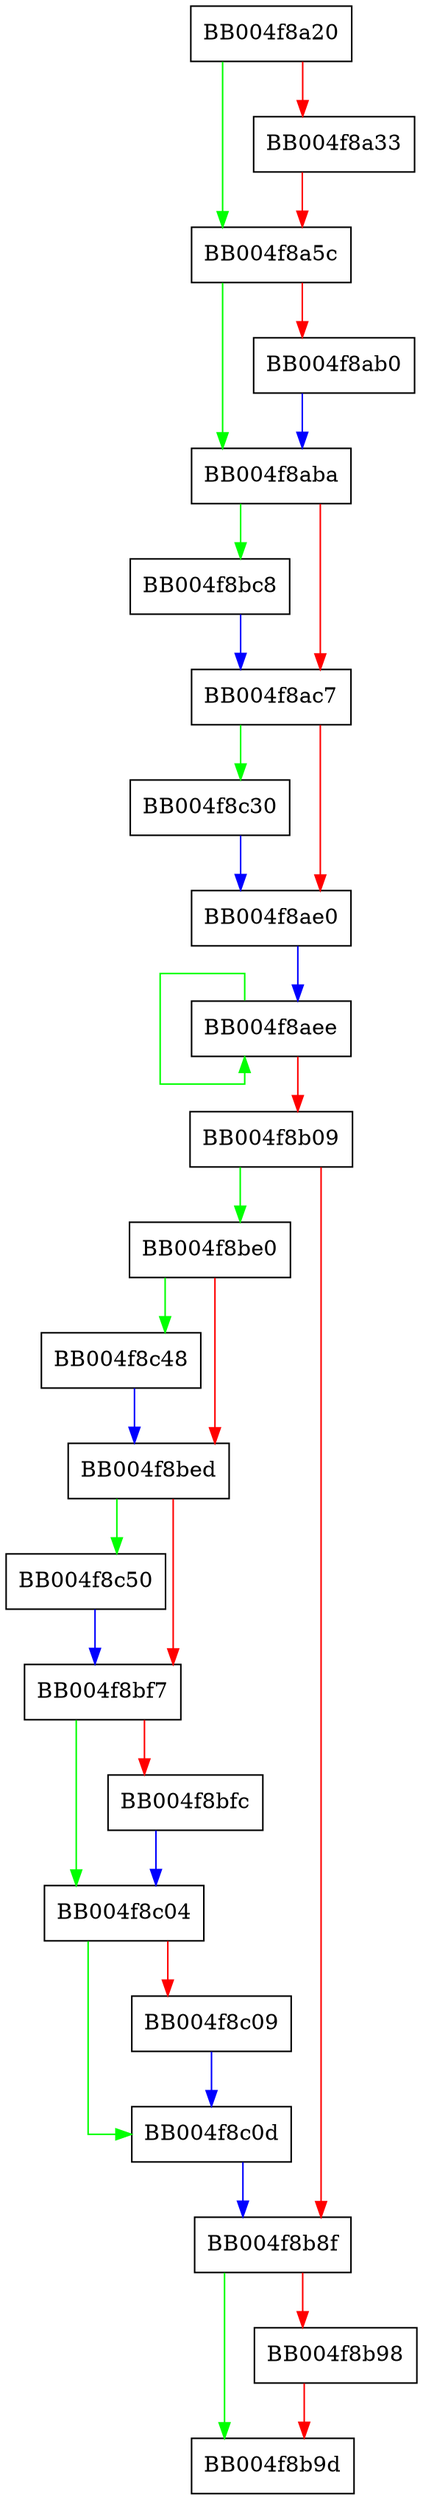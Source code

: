 digraph ch_cleanup {
  node [shape="box"];
  graph [splines=ortho];
  BB004f8a20 -> BB004f8a5c [color="green"];
  BB004f8a20 -> BB004f8a33 [color="red"];
  BB004f8a33 -> BB004f8a5c [color="red"];
  BB004f8a5c -> BB004f8aba [color="green"];
  BB004f8a5c -> BB004f8ab0 [color="red"];
  BB004f8ab0 -> BB004f8aba [color="blue"];
  BB004f8aba -> BB004f8bc8 [color="green"];
  BB004f8aba -> BB004f8ac7 [color="red"];
  BB004f8ac7 -> BB004f8c30 [color="green"];
  BB004f8ac7 -> BB004f8ae0 [color="red"];
  BB004f8ae0 -> BB004f8aee [color="blue"];
  BB004f8aee -> BB004f8aee [color="green"];
  BB004f8aee -> BB004f8b09 [color="red"];
  BB004f8b09 -> BB004f8be0 [color="green"];
  BB004f8b09 -> BB004f8b8f [color="red"];
  BB004f8b8f -> BB004f8b9d [color="green"];
  BB004f8b8f -> BB004f8b98 [color="red"];
  BB004f8b98 -> BB004f8b9d [color="red"];
  BB004f8bc8 -> BB004f8ac7 [color="blue"];
  BB004f8be0 -> BB004f8c48 [color="green"];
  BB004f8be0 -> BB004f8bed [color="red"];
  BB004f8bed -> BB004f8c50 [color="green"];
  BB004f8bed -> BB004f8bf7 [color="red"];
  BB004f8bf7 -> BB004f8c04 [color="green"];
  BB004f8bf7 -> BB004f8bfc [color="red"];
  BB004f8bfc -> BB004f8c04 [color="blue"];
  BB004f8c04 -> BB004f8c0d [color="green"];
  BB004f8c04 -> BB004f8c09 [color="red"];
  BB004f8c09 -> BB004f8c0d [color="blue"];
  BB004f8c0d -> BB004f8b8f [color="blue"];
  BB004f8c30 -> BB004f8ae0 [color="blue"];
  BB004f8c48 -> BB004f8bed [color="blue"];
  BB004f8c50 -> BB004f8bf7 [color="blue"];
}